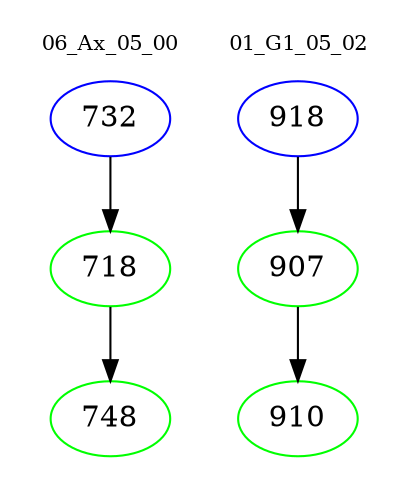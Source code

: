 digraph{
subgraph cluster_0 {
color = white
label = "06_Ax_05_00";
fontsize=10;
T0_732 [label="732", color="blue"]
T0_732 -> T0_718 [color="black"]
T0_718 [label="718", color="green"]
T0_718 -> T0_748 [color="black"]
T0_748 [label="748", color="green"]
}
subgraph cluster_1 {
color = white
label = "01_G1_05_02";
fontsize=10;
T1_918 [label="918", color="blue"]
T1_918 -> T1_907 [color="black"]
T1_907 [label="907", color="green"]
T1_907 -> T1_910 [color="black"]
T1_910 [label="910", color="green"]
}
}
